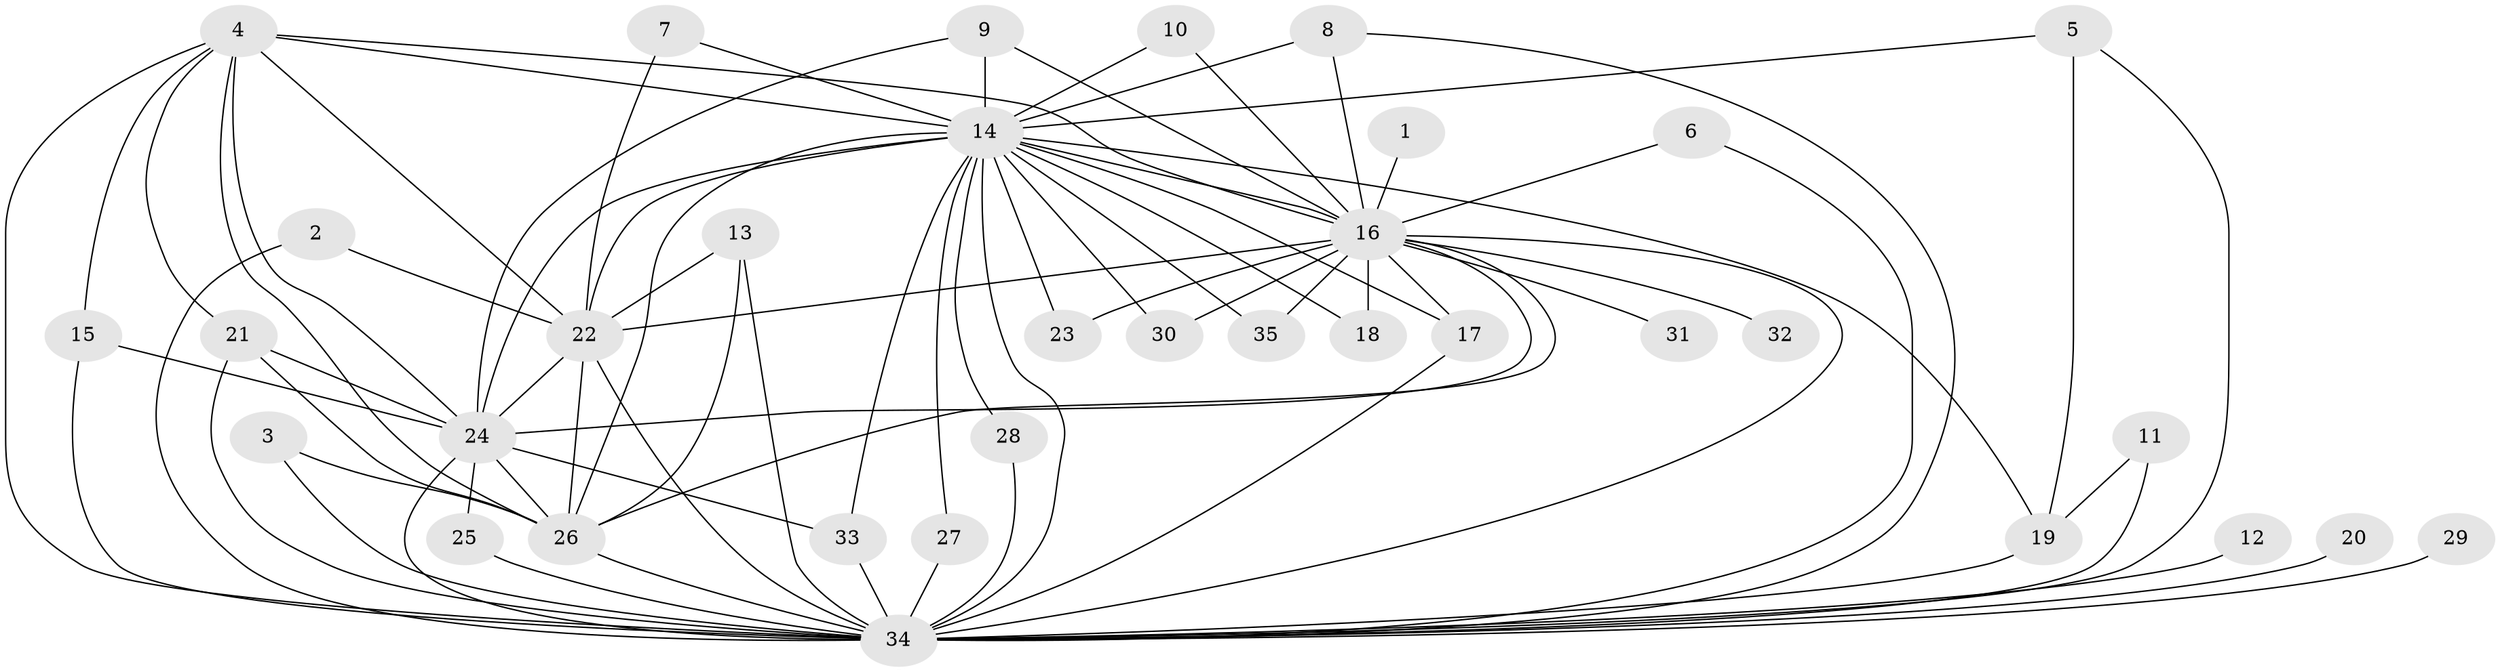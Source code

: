 // original degree distribution, {21: 0.014925373134328358, 13: 0.029850746268656716, 16: 0.04477611940298507, 17: 0.014925373134328358, 31: 0.014925373134328358, 19: 0.029850746268656716, 3: 0.208955223880597, 2: 0.582089552238806, 4: 0.04477611940298507, 5: 0.014925373134328358}
// Generated by graph-tools (version 1.1) at 2025/49/03/09/25 03:49:41]
// undirected, 35 vertices, 80 edges
graph export_dot {
graph [start="1"]
  node [color=gray90,style=filled];
  1;
  2;
  3;
  4;
  5;
  6;
  7;
  8;
  9;
  10;
  11;
  12;
  13;
  14;
  15;
  16;
  17;
  18;
  19;
  20;
  21;
  22;
  23;
  24;
  25;
  26;
  27;
  28;
  29;
  30;
  31;
  32;
  33;
  34;
  35;
  1 -- 16 [weight=2.0];
  2 -- 22 [weight=1.0];
  2 -- 34 [weight=1.0];
  3 -- 26 [weight=1.0];
  3 -- 34 [weight=1.0];
  4 -- 14 [weight=3.0];
  4 -- 15 [weight=1.0];
  4 -- 16 [weight=2.0];
  4 -- 21 [weight=1.0];
  4 -- 22 [weight=1.0];
  4 -- 24 [weight=1.0];
  4 -- 26 [weight=1.0];
  4 -- 34 [weight=3.0];
  5 -- 14 [weight=1.0];
  5 -- 19 [weight=1.0];
  5 -- 34 [weight=1.0];
  6 -- 16 [weight=1.0];
  6 -- 34 [weight=1.0];
  7 -- 14 [weight=1.0];
  7 -- 22 [weight=1.0];
  8 -- 14 [weight=1.0];
  8 -- 16 [weight=2.0];
  8 -- 34 [weight=1.0];
  9 -- 14 [weight=1.0];
  9 -- 16 [weight=1.0];
  9 -- 24 [weight=1.0];
  10 -- 14 [weight=1.0];
  10 -- 16 [weight=1.0];
  11 -- 19 [weight=1.0];
  11 -- 34 [weight=1.0];
  12 -- 34 [weight=1.0];
  13 -- 22 [weight=1.0];
  13 -- 26 [weight=1.0];
  13 -- 34 [weight=1.0];
  14 -- 16 [weight=5.0];
  14 -- 17 [weight=1.0];
  14 -- 18 [weight=1.0];
  14 -- 19 [weight=1.0];
  14 -- 22 [weight=2.0];
  14 -- 23 [weight=2.0];
  14 -- 24 [weight=2.0];
  14 -- 26 [weight=2.0];
  14 -- 27 [weight=1.0];
  14 -- 28 [weight=1.0];
  14 -- 30 [weight=1.0];
  14 -- 33 [weight=1.0];
  14 -- 34 [weight=4.0];
  14 -- 35 [weight=1.0];
  15 -- 24 [weight=1.0];
  15 -- 34 [weight=1.0];
  16 -- 17 [weight=1.0];
  16 -- 18 [weight=1.0];
  16 -- 22 [weight=2.0];
  16 -- 23 [weight=1.0];
  16 -- 24 [weight=3.0];
  16 -- 26 [weight=2.0];
  16 -- 30 [weight=1.0];
  16 -- 31 [weight=2.0];
  16 -- 32 [weight=1.0];
  16 -- 34 [weight=4.0];
  16 -- 35 [weight=1.0];
  17 -- 34 [weight=1.0];
  19 -- 34 [weight=2.0];
  20 -- 34 [weight=1.0];
  21 -- 24 [weight=1.0];
  21 -- 26 [weight=1.0];
  21 -- 34 [weight=1.0];
  22 -- 24 [weight=2.0];
  22 -- 26 [weight=1.0];
  22 -- 34 [weight=4.0];
  24 -- 25 [weight=1.0];
  24 -- 26 [weight=2.0];
  24 -- 33 [weight=1.0];
  24 -- 34 [weight=3.0];
  25 -- 34 [weight=2.0];
  26 -- 34 [weight=4.0];
  27 -- 34 [weight=2.0];
  28 -- 34 [weight=1.0];
  29 -- 34 [weight=2.0];
  33 -- 34 [weight=1.0];
}
